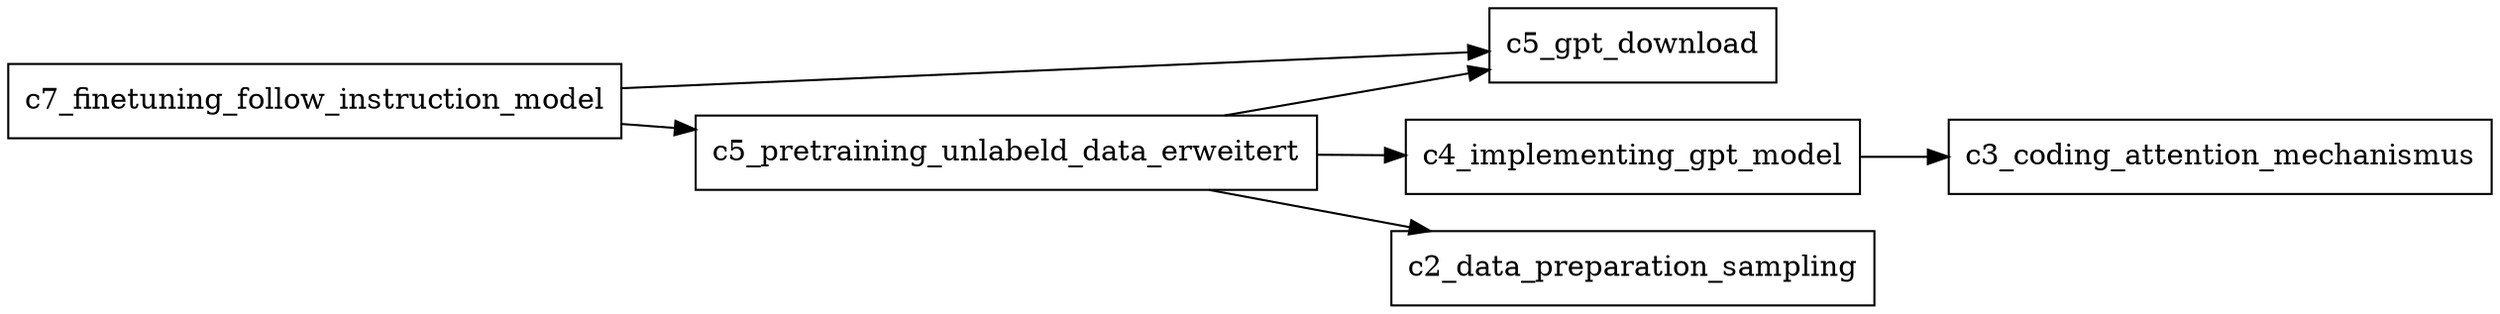 digraph imports {
  rankdir=LR;
  node [shape=box];
  "c7_finetuning_follow_instruction_model" -> "c5_pretraining_unlabeld_data_erweitert";
  "c7_finetuning_follow_instruction_model" -> "c5_gpt_download";
  "c5_pretraining_unlabeld_data_erweitert" -> "c4_implementing_gpt_model";
  "c5_pretraining_unlabeld_data_erweitert" -> "c2_data_preparation_sampling";
  "c5_pretraining_unlabeld_data_erweitert" -> "c5_gpt_download";
  "c4_implementing_gpt_model" -> "c3_coding_attention_mechanismus";
}
